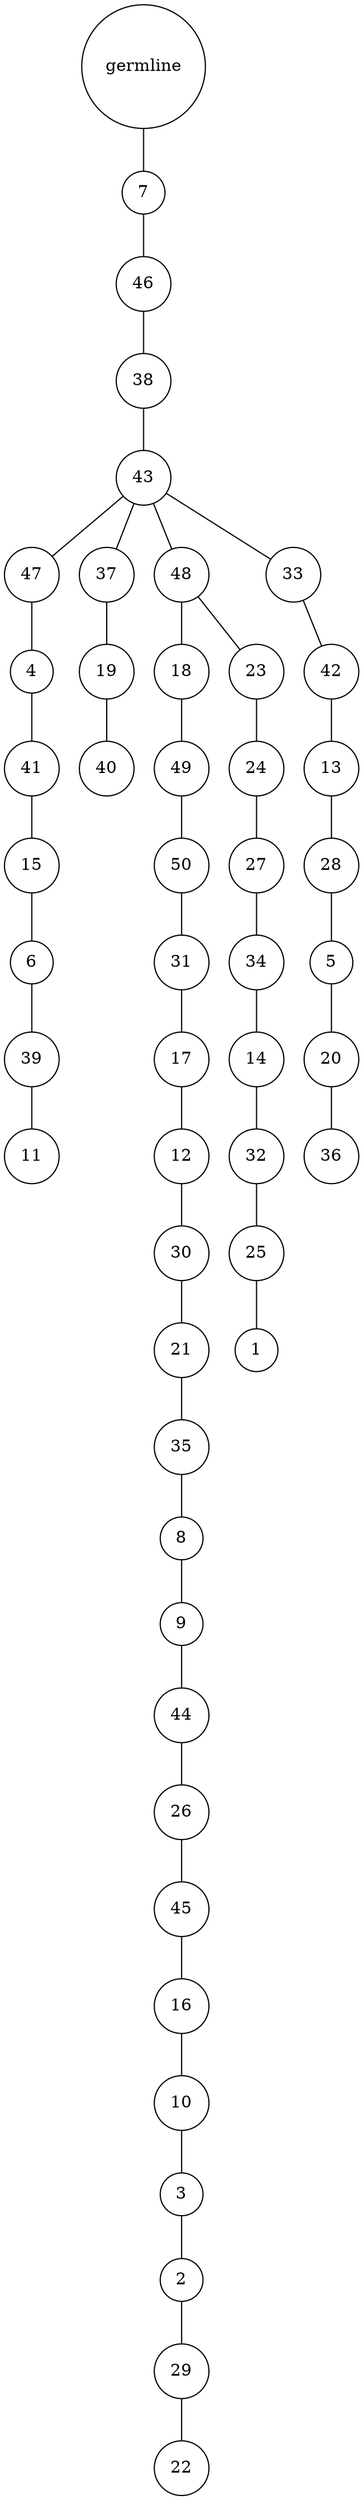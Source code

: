 graph {
	rankdir=UD;
	splines=line;
	node [shape=circle]
	"0x7fa03bc88c40" [label="germline"];
	"0x7fa03bc88c70" [label="7"];
	"0x7fa03bc88c40" -- "0x7fa03bc88c70" ;
	"0x7fa03bc88ca0" [label="46"];
	"0x7fa03bc88c70" -- "0x7fa03bc88ca0" ;
	"0x7fa03bc88cd0" [label="38"];
	"0x7fa03bc88ca0" -- "0x7fa03bc88cd0" ;
	"0x7fa03bc88d00" [label="43"];
	"0x7fa03bc88cd0" -- "0x7fa03bc88d00" ;
	"0x7fa03bc88d30" [label="47"];
	"0x7fa03bc88d00" -- "0x7fa03bc88d30" ;
	"0x7fa03bc88d60" [label="4"];
	"0x7fa03bc88d30" -- "0x7fa03bc88d60" ;
	"0x7fa03bc88d90" [label="41"];
	"0x7fa03bc88d60" -- "0x7fa03bc88d90" ;
	"0x7fa03bc88dc0" [label="15"];
	"0x7fa03bc88d90" -- "0x7fa03bc88dc0" ;
	"0x7fa03bc88df0" [label="6"];
	"0x7fa03bc88dc0" -- "0x7fa03bc88df0" ;
	"0x7fa03bc88e20" [label="39"];
	"0x7fa03bc88df0" -- "0x7fa03bc88e20" ;
	"0x7fa03bc88e50" [label="11"];
	"0x7fa03bc88e20" -- "0x7fa03bc88e50" ;
	"0x7fa03bc88e80" [label="37"];
	"0x7fa03bc88d00" -- "0x7fa03bc88e80" ;
	"0x7fa03bc88eb0" [label="19"];
	"0x7fa03bc88e80" -- "0x7fa03bc88eb0" ;
	"0x7fa03bc88ee0" [label="40"];
	"0x7fa03bc88eb0" -- "0x7fa03bc88ee0" ;
	"0x7fa03bc88f10" [label="48"];
	"0x7fa03bc88d00" -- "0x7fa03bc88f10" ;
	"0x7fa03bc88f40" [label="18"];
	"0x7fa03bc88f10" -- "0x7fa03bc88f40" ;
	"0x7fa03bc88f70" [label="49"];
	"0x7fa03bc88f40" -- "0x7fa03bc88f70" ;
	"0x7fa03bc88fa0" [label="50"];
	"0x7fa03bc88f70" -- "0x7fa03bc88fa0" ;
	"0x7fa03bc88fd0" [label="31"];
	"0x7fa03bc88fa0" -- "0x7fa03bc88fd0" ;
	"0x7fa03bc93040" [label="17"];
	"0x7fa03bc88fd0" -- "0x7fa03bc93040" ;
	"0x7fa03bc93070" [label="12"];
	"0x7fa03bc93040" -- "0x7fa03bc93070" ;
	"0x7fa03bc930a0" [label="30"];
	"0x7fa03bc93070" -- "0x7fa03bc930a0" ;
	"0x7fa03bc930d0" [label="21"];
	"0x7fa03bc930a0" -- "0x7fa03bc930d0" ;
	"0x7fa03bc93100" [label="35"];
	"0x7fa03bc930d0" -- "0x7fa03bc93100" ;
	"0x7fa03bc93130" [label="8"];
	"0x7fa03bc93100" -- "0x7fa03bc93130" ;
	"0x7fa03bc93160" [label="9"];
	"0x7fa03bc93130" -- "0x7fa03bc93160" ;
	"0x7fa03bc93190" [label="44"];
	"0x7fa03bc93160" -- "0x7fa03bc93190" ;
	"0x7fa03bc931c0" [label="26"];
	"0x7fa03bc93190" -- "0x7fa03bc931c0" ;
	"0x7fa03bc931f0" [label="45"];
	"0x7fa03bc931c0" -- "0x7fa03bc931f0" ;
	"0x7fa03bc93220" [label="16"];
	"0x7fa03bc931f0" -- "0x7fa03bc93220" ;
	"0x7fa03bc93250" [label="10"];
	"0x7fa03bc93220" -- "0x7fa03bc93250" ;
	"0x7fa03bc93280" [label="3"];
	"0x7fa03bc93250" -- "0x7fa03bc93280" ;
	"0x7fa03bc932b0" [label="2"];
	"0x7fa03bc93280" -- "0x7fa03bc932b0" ;
	"0x7fa03bc932e0" [label="29"];
	"0x7fa03bc932b0" -- "0x7fa03bc932e0" ;
	"0x7fa03bc93310" [label="22"];
	"0x7fa03bc932e0" -- "0x7fa03bc93310" ;
	"0x7fa03bc93340" [label="23"];
	"0x7fa03bc88f10" -- "0x7fa03bc93340" ;
	"0x7fa03bc93370" [label="24"];
	"0x7fa03bc93340" -- "0x7fa03bc93370" ;
	"0x7fa03bc933a0" [label="27"];
	"0x7fa03bc93370" -- "0x7fa03bc933a0" ;
	"0x7fa03bc933d0" [label="34"];
	"0x7fa03bc933a0" -- "0x7fa03bc933d0" ;
	"0x7fa03bc93400" [label="14"];
	"0x7fa03bc933d0" -- "0x7fa03bc93400" ;
	"0x7fa03bc93430" [label="32"];
	"0x7fa03bc93400" -- "0x7fa03bc93430" ;
	"0x7fa03bc93460" [label="25"];
	"0x7fa03bc93430" -- "0x7fa03bc93460" ;
	"0x7fa03bc93490" [label="1"];
	"0x7fa03bc93460" -- "0x7fa03bc93490" ;
	"0x7fa03bc934c0" [label="33"];
	"0x7fa03bc88d00" -- "0x7fa03bc934c0" ;
	"0x7fa03bc934f0" [label="42"];
	"0x7fa03bc934c0" -- "0x7fa03bc934f0" ;
	"0x7fa03bc93520" [label="13"];
	"0x7fa03bc934f0" -- "0x7fa03bc93520" ;
	"0x7fa03bc93550" [label="28"];
	"0x7fa03bc93520" -- "0x7fa03bc93550" ;
	"0x7fa03bc93580" [label="5"];
	"0x7fa03bc93550" -- "0x7fa03bc93580" ;
	"0x7fa03bc935b0" [label="20"];
	"0x7fa03bc93580" -- "0x7fa03bc935b0" ;
	"0x7fa03bc935e0" [label="36"];
	"0x7fa03bc935b0" -- "0x7fa03bc935e0" ;
}
